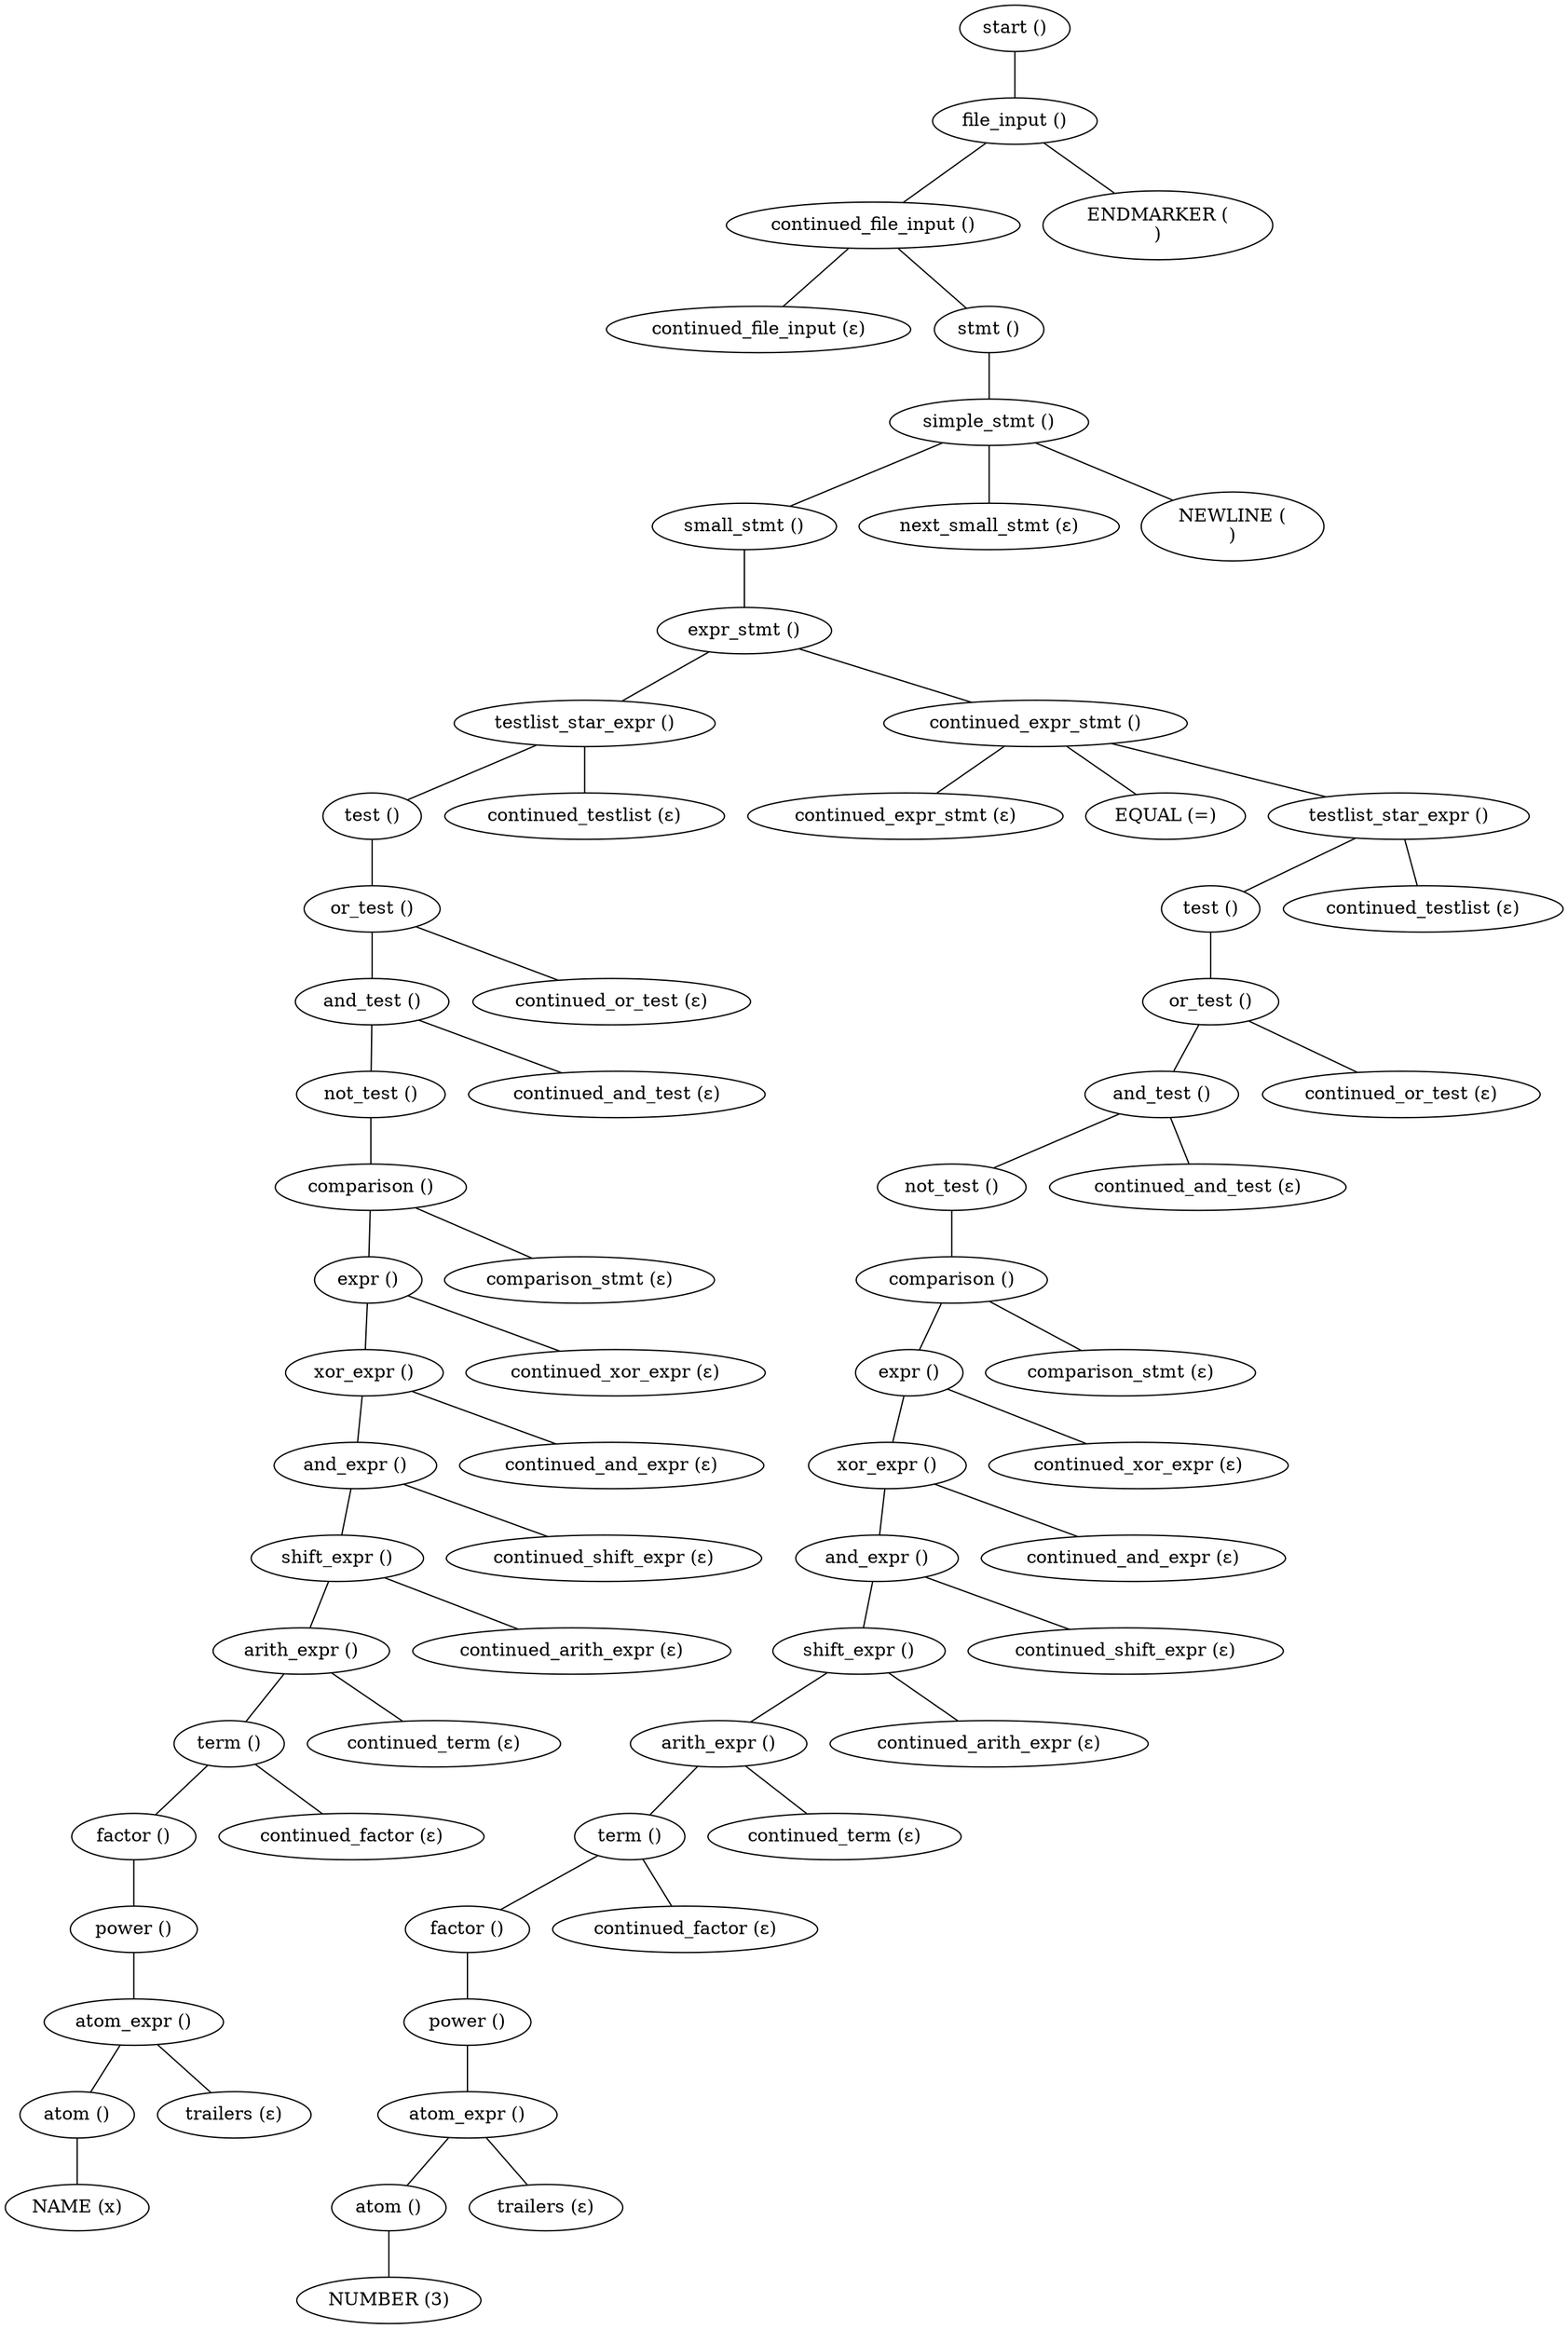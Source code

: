 Graph {
node1 [label="start ()"];
node2 [label="file_input ()"];
node3 [label="continued_file_input ()"];
node4 [label="continued_file_input (ε)"];
node5 [label="stmt ()"];
node6 [label="simple_stmt ()"];
node7 [label="small_stmt ()"];
node8 [label="expr_stmt ()"];
node9 [label="testlist_star_expr ()"];
node10 [label="test ()"];
node11 [label="or_test ()"];
node12 [label="and_test ()"];
node13 [label="not_test ()"];
node14 [label="comparison ()"];
node15 [label="expr ()"];
node16 [label="xor_expr ()"];
node17 [label="and_expr ()"];
node18 [label="shift_expr ()"];
node19 [label="arith_expr ()"];
node20 [label="term ()"];
node21 [label="factor ()"];
node22 [label="power ()"];
node23 [label="atom_expr ()"];
node24 [label="atom ()"];
node25 [label="NAME (x)"];
node26 [label="trailers (ε)"];
node27 [label="continued_factor (ε)"];
node28 [label="continued_term (ε)"];
node29 [label="continued_arith_expr (ε)"];
node30 [label="continued_shift_expr (ε)"];
node31 [label="continued_and_expr (ε)"];
node32 [label="continued_xor_expr (ε)"];
node33 [label="comparison_stmt (ε)"];
node34 [label="continued_and_test (ε)"];
node35 [label="continued_or_test (ε)"];
node36 [label="continued_testlist (ε)"];
node37 [label="continued_expr_stmt ()"];
node38 [label="continued_expr_stmt (ε)"];
node39 [label="EQUAL (=)"];
node40 [label="testlist_star_expr ()"];
node41 [label="test ()"];
node42 [label="or_test ()"];
node43 [label="and_test ()"];
node44 [label="not_test ()"];
node45 [label="comparison ()"];
node46 [label="expr ()"];
node47 [label="xor_expr ()"];
node48 [label="and_expr ()"];
node49 [label="shift_expr ()"];
node50 [label="arith_expr ()"];
node51 [label="term ()"];
node52 [label="factor ()"];
node53 [label="power ()"];
node54 [label="atom_expr ()"];
node55 [label="atom ()"];
node56 [label="NUMBER (3)"];
node57 [label="trailers (ε)"];
node58 [label="continued_factor (ε)"];
node59 [label="continued_term (ε)"];
node60 [label="continued_arith_expr (ε)"];
node61 [label="continued_shift_expr (ε)"];
node62 [label="continued_and_expr (ε)"];
node63 [label="continued_xor_expr (ε)"];
node64 [label="comparison_stmt (ε)"];
node65 [label="continued_and_test (ε)"];
node66 [label="continued_or_test (ε)"];
node67 [label="continued_testlist (ε)"];
node68 [label="next_small_stmt (ε)"];
node69 [label="NEWLINE (
)"];
node70 [label="ENDMARKER (
)"];

node1 -- node2;
node2 -- node3;
node3 -- node4;
node3 -- node5;
node5 -- node6;
node6 -- node7;
node7 -- node8;
node8 -- node9;
node9 -- node10;
node10 -- node11;
node11 -- node12;
node12 -- node13;
node13 -- node14;
node14 -- node15;
node15 -- node16;
node16 -- node17;
node17 -- node18;
node18 -- node19;
node19 -- node20;
node20 -- node21;
node21 -- node22;
node22 -- node23;
node23 -- node24;
node24 -- node25;
node23 -- node26;
node20 -- node27;
node19 -- node28;
node18 -- node29;
node17 -- node30;
node16 -- node31;
node15 -- node32;
node14 -- node33;
node12 -- node34;
node11 -- node35;
node9 -- node36;
node8 -- node37;
node37 -- node38;
node37 -- node39;
node37 -- node40;
node40 -- node41;
node41 -- node42;
node42 -- node43;
node43 -- node44;
node44 -- node45;
node45 -- node46;
node46 -- node47;
node47 -- node48;
node48 -- node49;
node49 -- node50;
node50 -- node51;
node51 -- node52;
node52 -- node53;
node53 -- node54;
node54 -- node55;
node55 -- node56;
node54 -- node57;
node51 -- node58;
node50 -- node59;
node49 -- node60;
node48 -- node61;
node47 -- node62;
node46 -- node63;
node45 -- node64;
node43 -- node65;
node42 -- node66;
node40 -- node67;
node6 -- node68;
node6 -- node69;
node2 -- node70;

}
